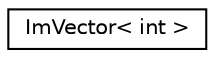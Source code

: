 digraph "Graphical Class Hierarchy"
{
  edge [fontname="Helvetica",fontsize="10",labelfontname="Helvetica",labelfontsize="10"];
  node [fontname="Helvetica",fontsize="10",shape=record];
  rankdir="LR";
  Node0 [label="ImVector\< int \>",height=0.2,width=0.4,color="black", fillcolor="white", style="filled",URL="$structImVector.html"];
}

